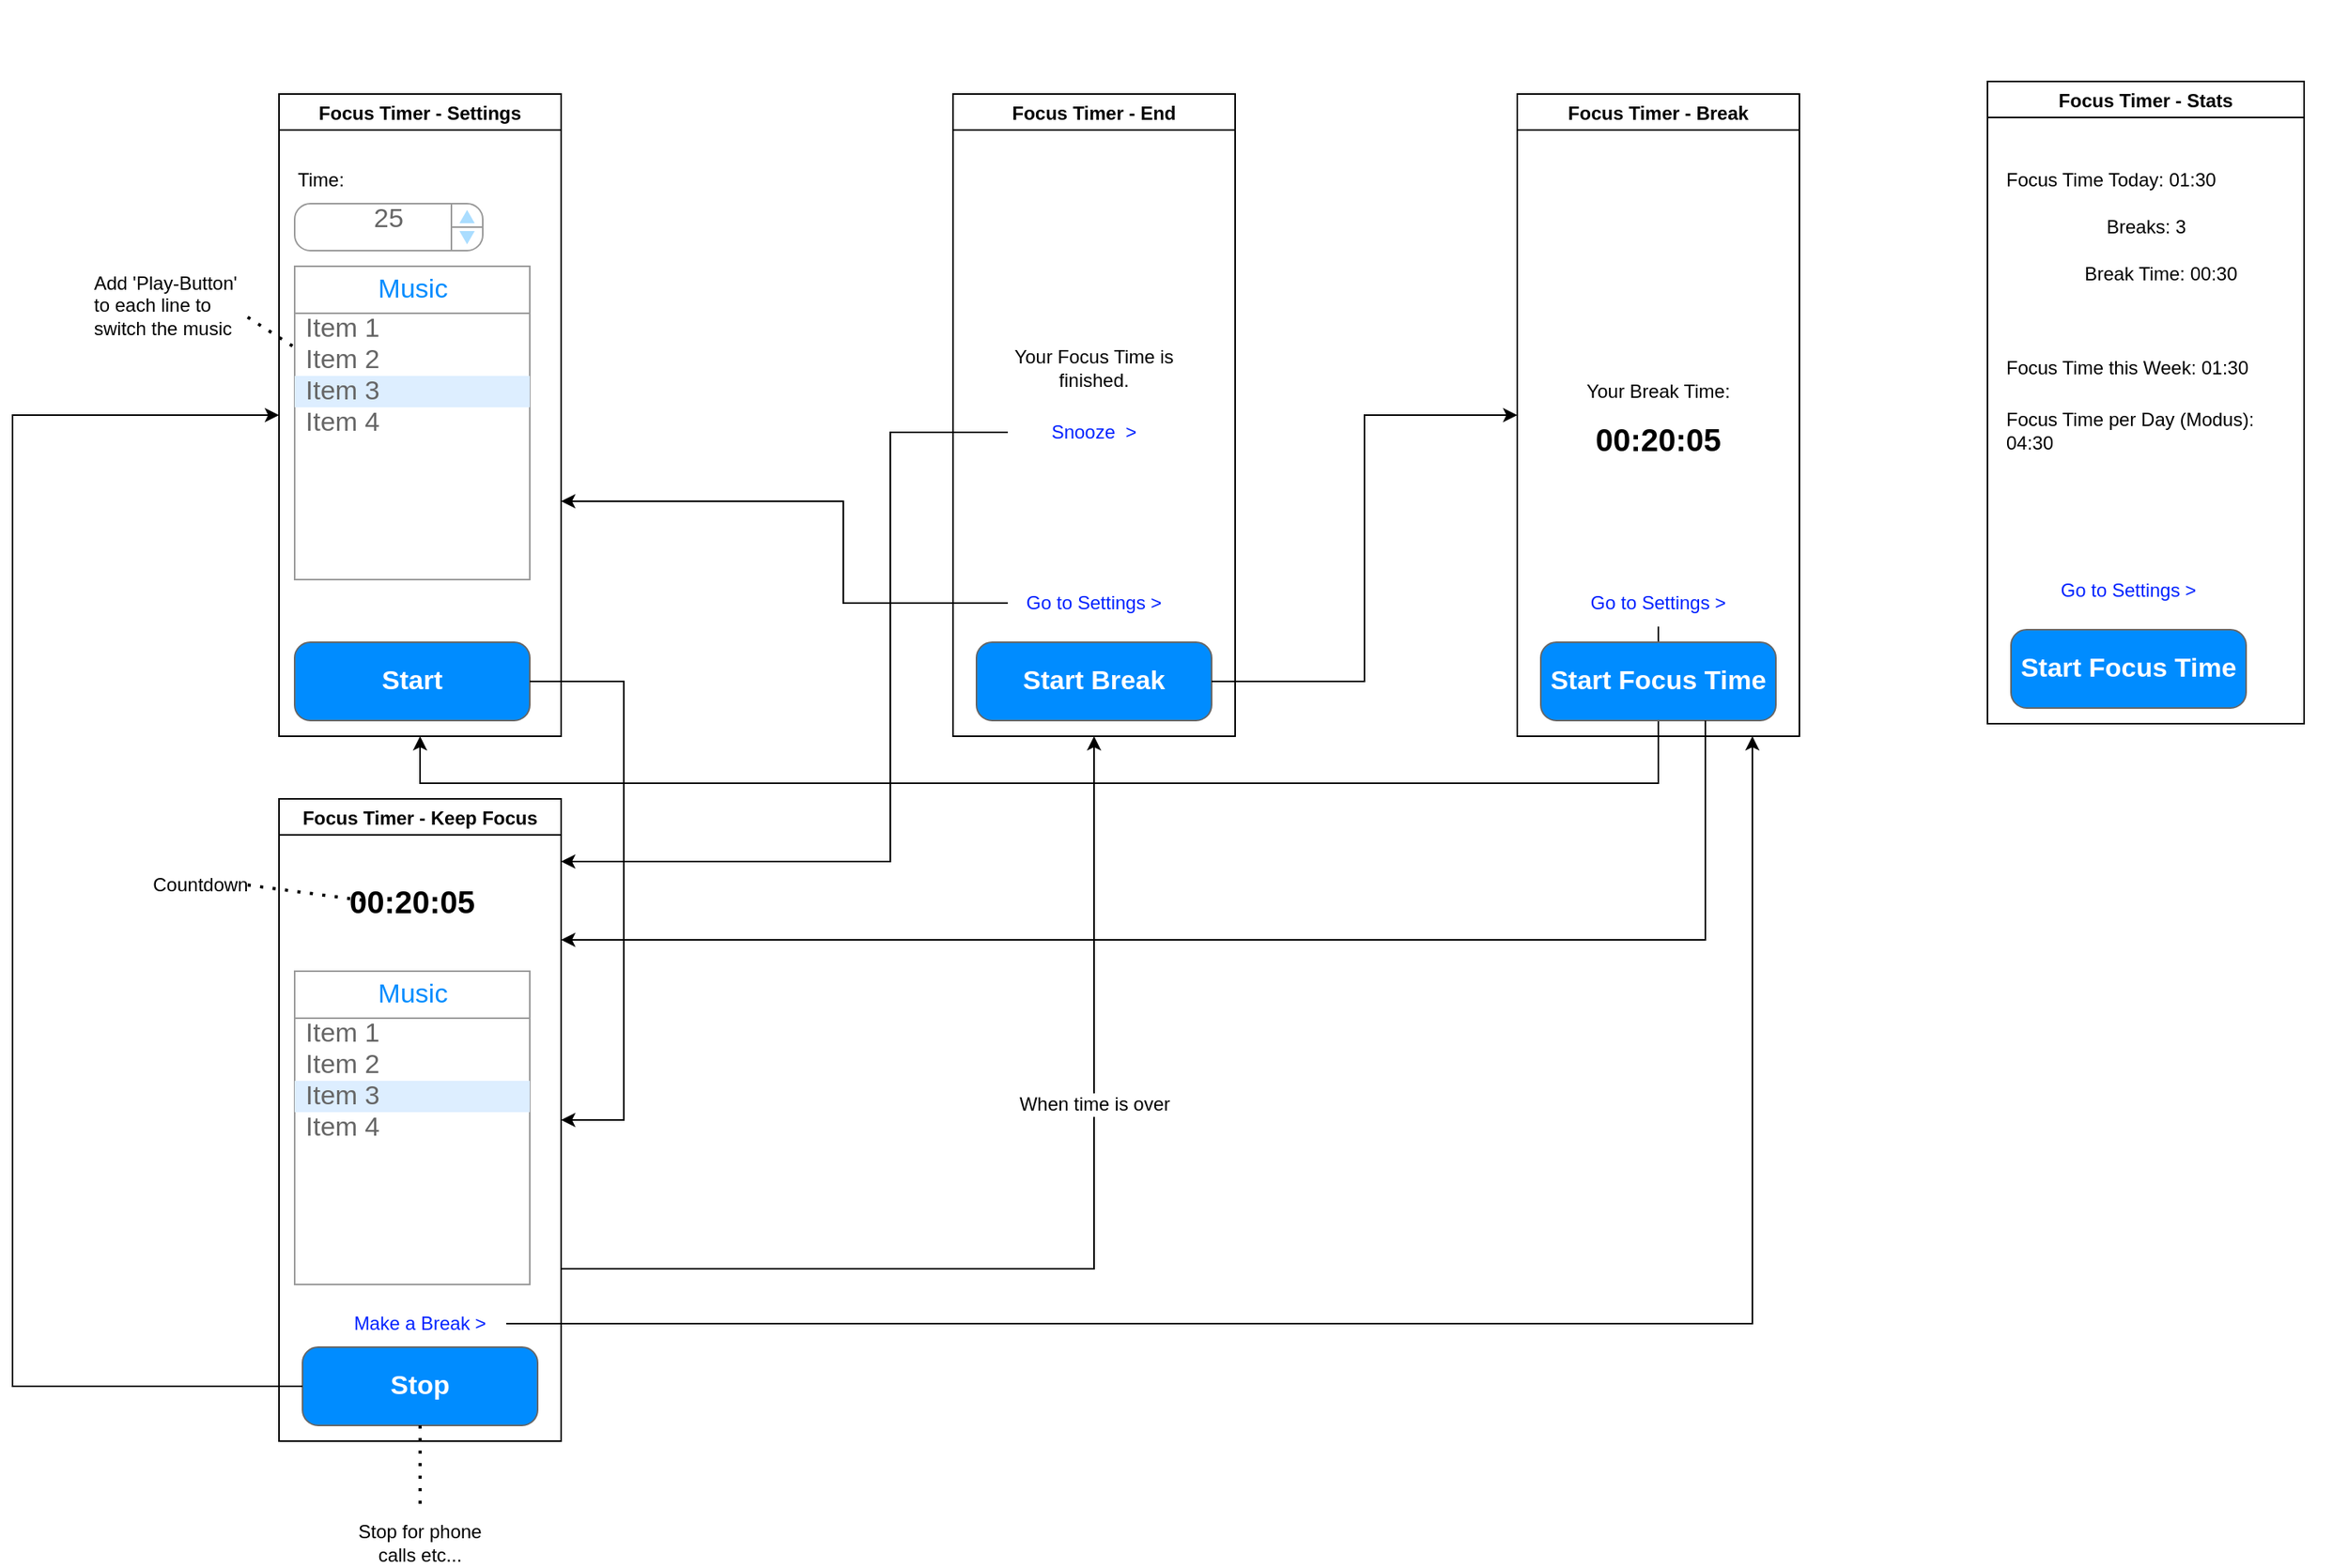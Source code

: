 <mxfile version="20.4.1" type="device"><diagram name="Page-1" id="f1b7ffb7-ca1e-a977-7cf5-a751b3c06c05"><mxGraphModel dx="2248" dy="705" grid="1" gridSize="10" guides="1" tooltips="1" connect="1" arrows="1" fold="1" page="1" pageScale="1" pageWidth="826" pageHeight="1169" background="#ffffff" math="0" shadow="0"><root><mxCell id="0"/><mxCell id="1" parent="0"/><mxCell id="MVP5gotej_pAPhnF4T3n-219" value="" style="endArrow=classic;html=1;rounded=0;fontSize=12;fontColor=#0022FF;align=center;edgeStyle=elbowEdgeStyle;elbow=vertical;" parent="1" source="MVP5gotej_pAPhnF4T3n-218" target="MVP5gotej_pAPhnF4T3n-155" edge="1"><mxGeometry width="50" height="50" relative="1" as="geometry"><mxPoint x="295" y="415" as="sourcePoint"/><mxPoint x="10" y="340" as="targetPoint"/><Array as="points"><mxPoint x="530" y="520"/><mxPoint x="450" y="360"/><mxPoint x="520" y="520"/><mxPoint x="520" y="520"/></Array></mxGeometry></mxCell><mxCell id="MVP5gotej_pAPhnF4T3n-155" value="Focus Timer - Settings" style="swimlane;" parent="1" vertex="1"><mxGeometry x="-180" y="80" width="180" height="410" as="geometry"/></mxCell><mxCell id="MVP5gotej_pAPhnF4T3n-157" value="25" style="strokeWidth=1;shadow=0;dashed=0;align=center;html=1;shape=mxgraph.mockup.forms.spinner;strokeColor=#999999;spinLayout=right;spinStyle=normal;adjStyle=triangle;fillColor=#aaddff;fontSize=17;fontColor=#666666;mainText=;html=1;overflow=fill;" parent="MVP5gotej_pAPhnF4T3n-155" vertex="1"><mxGeometry x="10" y="70" width="120" height="30" as="geometry"/></mxCell><mxCell id="MVP5gotej_pAPhnF4T3n-158" value="Time:" style="text;html=1;strokeColor=none;fillColor=none;align=left;verticalAlign=middle;whiteSpace=wrap;rounded=0;" parent="MVP5gotej_pAPhnF4T3n-155" vertex="1"><mxGeometry x="10" y="40" width="60" height="30" as="geometry"/></mxCell><mxCell id="MVP5gotej_pAPhnF4T3n-165" value="Start" style="strokeWidth=1;shadow=0;dashed=0;align=center;html=1;shape=mxgraph.mockup.buttons.button;strokeColor=#666666;fontColor=#ffffff;mainText=;buttonStyle=round;fontSize=17;fontStyle=1;fillColor=#008cff;whiteSpace=wrap;" parent="MVP5gotej_pAPhnF4T3n-155" vertex="1"><mxGeometry x="10" y="350" width="150" height="50" as="geometry"/></mxCell><mxCell id="MVP5gotej_pAPhnF4T3n-159" value="" style="strokeWidth=1;shadow=0;dashed=0;align=center;html=1;shape=mxgraph.mockup.forms.rrect;rSize=0;strokeColor=#999999;fillColor=#ffffff;" parent="MVP5gotej_pAPhnF4T3n-155" vertex="1"><mxGeometry x="10" y="110" width="150" height="200" as="geometry"/></mxCell><mxCell id="MVP5gotej_pAPhnF4T3n-160" value="Music" style="strokeWidth=1;shadow=0;dashed=0;align=center;html=1;shape=mxgraph.mockup.forms.rrect;rSize=0;strokeColor=#999999;fontColor=#008cff;fontSize=17;fillColor=#ffffff;resizeWidth=1;" parent="MVP5gotej_pAPhnF4T3n-159" vertex="1"><mxGeometry width="150" height="30" relative="1" as="geometry"/></mxCell><mxCell id="MVP5gotej_pAPhnF4T3n-161" value="Item 1" style="strokeWidth=1;shadow=0;dashed=0;align=center;html=1;shape=mxgraph.mockup.forms.anchor;fontSize=17;fontColor=#666666;align=left;spacingLeft=5;resizeWidth=1;" parent="MVP5gotej_pAPhnF4T3n-159" vertex="1"><mxGeometry width="150" height="20" relative="1" as="geometry"><mxPoint y="30" as="offset"/></mxGeometry></mxCell><mxCell id="MVP5gotej_pAPhnF4T3n-162" value="Item 2" style="strokeWidth=1;shadow=0;dashed=0;align=center;html=1;shape=mxgraph.mockup.forms.anchor;fontSize=17;fontColor=#666666;align=left;spacingLeft=5;resizeWidth=1;" parent="MVP5gotej_pAPhnF4T3n-159" vertex="1"><mxGeometry width="150" height="20" relative="1" as="geometry"><mxPoint y="50" as="offset"/></mxGeometry></mxCell><mxCell id="MVP5gotej_pAPhnF4T3n-163" value="Item 3" style="strokeWidth=1;shadow=0;dashed=0;align=center;html=1;shape=mxgraph.mockup.forms.rrect;rSize=0;fontSize=17;fontColor=#666666;align=left;spacingLeft=5;fillColor=#ddeeff;strokeColor=none;resizeWidth=1;" parent="MVP5gotej_pAPhnF4T3n-159" vertex="1"><mxGeometry width="150" height="20" relative="1" as="geometry"><mxPoint y="70" as="offset"/></mxGeometry></mxCell><mxCell id="MVP5gotej_pAPhnF4T3n-164" value="Item 4" style="strokeWidth=1;shadow=0;dashed=0;align=center;html=1;shape=mxgraph.mockup.forms.anchor;fontSize=17;fontColor=#666666;align=left;spacingLeft=5;resizeWidth=1;" parent="MVP5gotej_pAPhnF4T3n-159" vertex="1"><mxGeometry width="150" height="20" relative="1" as="geometry"><mxPoint y="90" as="offset"/></mxGeometry></mxCell><mxCell id="MVP5gotej_pAPhnF4T3n-166" value="Add 'Play-Button' to each line to switch the music" style="text;html=1;strokeColor=none;fillColor=none;align=left;verticalAlign=middle;whiteSpace=wrap;rounded=0;" parent="1" vertex="1"><mxGeometry x="-300" y="200" width="100" height="30" as="geometry"/></mxCell><mxCell id="MVP5gotej_pAPhnF4T3n-167" value="" style="endArrow=none;dashed=1;html=1;dashPattern=1 3;strokeWidth=2;rounded=0;exitX=1;exitY=0.75;exitDx=0;exitDy=0;" parent="1" source="MVP5gotej_pAPhnF4T3n-166" target="MVP5gotej_pAPhnF4T3n-159" edge="1"><mxGeometry width="50" height="50" relative="1" as="geometry"><mxPoint x="-120" y="580" as="sourcePoint"/><mxPoint x="-70" y="530" as="targetPoint"/></mxGeometry></mxCell><mxCell id="MVP5gotej_pAPhnF4T3n-168" value="Focus Timer - Break" style="swimlane;" parent="1" vertex="1"><mxGeometry x="610" y="80" width="180" height="410" as="geometry"/></mxCell><mxCell id="MVP5gotej_pAPhnF4T3n-179" value="Your Break Time:" style="text;html=1;strokeColor=none;fillColor=none;align=center;verticalAlign=middle;whiteSpace=wrap;rounded=0;" parent="MVP5gotej_pAPhnF4T3n-168" vertex="1"><mxGeometry x="35" y="175" width="110" height="30" as="geometry"/></mxCell><mxCell id="MVP5gotej_pAPhnF4T3n-180" value="00:20:05" style="text;html=1;strokeColor=none;fillColor=none;align=center;verticalAlign=middle;whiteSpace=wrap;rounded=0;fontStyle=1;fontSize=20;" parent="MVP5gotej_pAPhnF4T3n-168" vertex="1"><mxGeometry x="60" y="205" width="60" height="30" as="geometry"/></mxCell><mxCell id="MVP5gotej_pAPhnF4T3n-181" value="Start Focus Time" style="strokeWidth=1;shadow=0;dashed=0;align=center;html=1;shape=mxgraph.mockup.buttons.button;strokeColor=#666666;fontColor=#ffffff;mainText=;buttonStyle=round;fontSize=17;fontStyle=1;fillColor=#008cff;whiteSpace=wrap;" parent="MVP5gotej_pAPhnF4T3n-168" vertex="1"><mxGeometry x="15" y="350" width="150" height="50" as="geometry"/></mxCell><mxCell id="MVP5gotej_pAPhnF4T3n-218" value="Go to Settings &amp;gt;" style="text;html=1;strokeColor=none;fillColor=none;align=center;verticalAlign=middle;whiteSpace=wrap;rounded=0;fontSize=12;fontStyle=0;fontColor=#0022FF;" parent="MVP5gotej_pAPhnF4T3n-168" vertex="1"><mxGeometry x="35" y="310" width="110" height="30" as="geometry"/></mxCell><mxCell id="MVP5gotej_pAPhnF4T3n-186" value="Focus Timer - Keep Focus" style="swimlane;" parent="1" vertex="1"><mxGeometry x="-180" y="530" width="180" height="410" as="geometry"/></mxCell><mxCell id="MVP5gotej_pAPhnF4T3n-189" value="Stop" style="strokeWidth=1;shadow=0;dashed=0;align=center;html=1;shape=mxgraph.mockup.buttons.button;strokeColor=#666666;fontColor=#ffffff;mainText=;buttonStyle=round;fontSize=17;fontStyle=1;fillColor=#008cff;whiteSpace=wrap;" parent="MVP5gotej_pAPhnF4T3n-186" vertex="1"><mxGeometry x="15" y="350" width="150" height="50" as="geometry"/></mxCell><mxCell id="MVP5gotej_pAPhnF4T3n-190" value="" style="strokeWidth=1;shadow=0;dashed=0;align=center;html=1;shape=mxgraph.mockup.forms.rrect;rSize=0;strokeColor=#999999;fillColor=#ffffff;" parent="MVP5gotej_pAPhnF4T3n-186" vertex="1"><mxGeometry x="10" y="110" width="150" height="200" as="geometry"/></mxCell><mxCell id="MVP5gotej_pAPhnF4T3n-191" value="Music" style="strokeWidth=1;shadow=0;dashed=0;align=center;html=1;shape=mxgraph.mockup.forms.rrect;rSize=0;strokeColor=#999999;fontColor=#008cff;fontSize=17;fillColor=#ffffff;resizeWidth=1;" parent="MVP5gotej_pAPhnF4T3n-190" vertex="1"><mxGeometry width="150" height="30" relative="1" as="geometry"/></mxCell><mxCell id="MVP5gotej_pAPhnF4T3n-192" value="Item 1" style="strokeWidth=1;shadow=0;dashed=0;align=center;html=1;shape=mxgraph.mockup.forms.anchor;fontSize=17;fontColor=#666666;align=left;spacingLeft=5;resizeWidth=1;" parent="MVP5gotej_pAPhnF4T3n-190" vertex="1"><mxGeometry width="150" height="20" relative="1" as="geometry"><mxPoint y="30" as="offset"/></mxGeometry></mxCell><mxCell id="MVP5gotej_pAPhnF4T3n-193" value="Item 2" style="strokeWidth=1;shadow=0;dashed=0;align=center;html=1;shape=mxgraph.mockup.forms.anchor;fontSize=17;fontColor=#666666;align=left;spacingLeft=5;resizeWidth=1;" parent="MVP5gotej_pAPhnF4T3n-190" vertex="1"><mxGeometry width="150" height="20" relative="1" as="geometry"><mxPoint y="50" as="offset"/></mxGeometry></mxCell><mxCell id="MVP5gotej_pAPhnF4T3n-194" value="Item 3" style="strokeWidth=1;shadow=0;dashed=0;align=center;html=1;shape=mxgraph.mockup.forms.rrect;rSize=0;fontSize=17;fontColor=#666666;align=left;spacingLeft=5;fillColor=#ddeeff;strokeColor=none;resizeWidth=1;" parent="MVP5gotej_pAPhnF4T3n-190" vertex="1"><mxGeometry width="150" height="20" relative="1" as="geometry"><mxPoint y="70" as="offset"/></mxGeometry></mxCell><mxCell id="MVP5gotej_pAPhnF4T3n-195" value="Item 4" style="strokeWidth=1;shadow=0;dashed=0;align=center;html=1;shape=mxgraph.mockup.forms.anchor;fontSize=17;fontColor=#666666;align=left;spacingLeft=5;resizeWidth=1;" parent="MVP5gotej_pAPhnF4T3n-190" vertex="1"><mxGeometry width="150" height="20" relative="1" as="geometry"><mxPoint y="90" as="offset"/></mxGeometry></mxCell><mxCell id="MVP5gotej_pAPhnF4T3n-200" value="00:20:05" style="text;html=1;strokeColor=none;fillColor=none;align=center;verticalAlign=middle;whiteSpace=wrap;rounded=0;fontStyle=1;fontSize=20;" parent="MVP5gotej_pAPhnF4T3n-186" vertex="1"><mxGeometry x="55" y="50" width="60" height="30" as="geometry"/></mxCell><mxCell id="MVP5gotej_pAPhnF4T3n-231" value="Make a Break &amp;gt;" style="text;html=1;strokeColor=none;fillColor=none;align=center;verticalAlign=middle;whiteSpace=wrap;rounded=0;fontSize=12;fontStyle=0;fontColor=#0022FF;" parent="MVP5gotej_pAPhnF4T3n-186" vertex="1"><mxGeometry x="35" y="320" width="110" height="30" as="geometry"/></mxCell><mxCell id="MVP5gotej_pAPhnF4T3n-199" value="" style="endArrow=classic;html=1;rounded=0;fontSize=20;edgeStyle=orthogonalEdgeStyle;" parent="1" source="MVP5gotej_pAPhnF4T3n-231" target="MVP5gotej_pAPhnF4T3n-168" edge="1"><mxGeometry width="50" height="50" relative="1" as="geometry"><mxPoint x="90" y="580" as="sourcePoint"/><mxPoint x="140" y="530" as="targetPoint"/><Array as="points"><mxPoint x="760" y="865"/></Array></mxGeometry></mxCell><mxCell id="MVP5gotej_pAPhnF4T3n-201" value="Countdown" style="text;html=1;strokeColor=none;fillColor=none;align=center;verticalAlign=middle;whiteSpace=wrap;rounded=0;fontSize=12;" parent="1" vertex="1"><mxGeometry x="-260" y="570" width="60" height="30" as="geometry"/></mxCell><mxCell id="MVP5gotej_pAPhnF4T3n-204" value="" style="endArrow=none;dashed=1;html=1;dashPattern=1 3;strokeWidth=2;rounded=0;fontSize=12;exitX=1;exitY=0.5;exitDx=0;exitDy=0;entryX=0;entryY=0.5;entryDx=0;entryDy=0;" parent="1" source="MVP5gotej_pAPhnF4T3n-201" target="MVP5gotej_pAPhnF4T3n-200" edge="1"><mxGeometry width="50" height="50" relative="1" as="geometry"><mxPoint x="80" y="720" as="sourcePoint"/><mxPoint x="130" y="670" as="targetPoint"/></mxGeometry></mxCell><mxCell id="MVP5gotej_pAPhnF4T3n-205" value="" style="endArrow=classic;html=1;rounded=0;fontSize=12;edgeStyle=elbowEdgeStyle;" parent="1" source="MVP5gotej_pAPhnF4T3n-165" target="MVP5gotej_pAPhnF4T3n-186" edge="1"><mxGeometry width="50" height="50" relative="1" as="geometry"><mxPoint x="80" y="550" as="sourcePoint"/><mxPoint x="130" y="500" as="targetPoint"/><Array as="points"><mxPoint x="40" y="370"/></Array></mxGeometry></mxCell><mxCell id="MVP5gotej_pAPhnF4T3n-207" value="Focus Timer - End" style="swimlane;" parent="1" vertex="1"><mxGeometry x="250" y="80" width="180" height="410" as="geometry"/></mxCell><mxCell id="MVP5gotej_pAPhnF4T3n-208" value="Your Focus Time is finished." style="text;html=1;strokeColor=none;fillColor=none;align=center;verticalAlign=middle;whiteSpace=wrap;rounded=0;" parent="MVP5gotej_pAPhnF4T3n-207" vertex="1"><mxGeometry x="35" y="160" width="110" height="30" as="geometry"/></mxCell><mxCell id="MVP5gotej_pAPhnF4T3n-210" value="Start Break" style="strokeWidth=1;shadow=0;dashed=0;align=center;html=1;shape=mxgraph.mockup.buttons.button;strokeColor=#666666;fontColor=#ffffff;mainText=;buttonStyle=round;fontSize=17;fontStyle=1;fillColor=#008cff;whiteSpace=wrap;" parent="MVP5gotej_pAPhnF4T3n-207" vertex="1"><mxGeometry x="15" y="350" width="150" height="50" as="geometry"/></mxCell><mxCell id="MVP5gotej_pAPhnF4T3n-212" value="Go to Settings &amp;gt;" style="text;html=1;strokeColor=none;fillColor=none;align=center;verticalAlign=middle;whiteSpace=wrap;rounded=0;fontSize=12;fontStyle=0;fontColor=#0022FF;" parent="MVP5gotej_pAPhnF4T3n-207" vertex="1"><mxGeometry x="35" y="310" width="110" height="30" as="geometry"/></mxCell><mxCell id="TDfAbqtwtTDkD66b4viC-1" value="Snooze&amp;nbsp; &amp;gt;" style="text;html=1;strokeColor=none;fillColor=none;align=center;verticalAlign=middle;whiteSpace=wrap;rounded=0;fontSize=12;fontStyle=0;fontColor=#0022FF;" vertex="1" parent="MVP5gotej_pAPhnF4T3n-207"><mxGeometry x="35" y="201" width="110" height="30" as="geometry"/></mxCell><mxCell id="MVP5gotej_pAPhnF4T3n-216" value="" style="endArrow=classic;html=1;rounded=0;fontSize=12;fontColor=#0022FF;align=center;edgeStyle=elbowEdgeStyle;" parent="1" source="MVP5gotej_pAPhnF4T3n-212" target="MVP5gotej_pAPhnF4T3n-155" edge="1"><mxGeometry width="50" height="50" relative="1" as="geometry"><mxPoint x="200" y="520" as="sourcePoint"/><mxPoint x="250" y="470" as="targetPoint"/><Array as="points"><mxPoint x="180" y="340"/></Array></mxGeometry></mxCell><mxCell id="MVP5gotej_pAPhnF4T3n-217" value="" style="endArrow=classic;html=1;rounded=0;fontSize=12;fontColor=#0022FF;edgeStyle=orthogonalEdgeStyle;" parent="1" source="MVP5gotej_pAPhnF4T3n-210" target="MVP5gotej_pAPhnF4T3n-168" edge="1"><mxGeometry width="50" height="50" relative="1" as="geometry"><mxPoint x="510" y="610" as="sourcePoint"/><mxPoint x="560" y="560" as="targetPoint"/></mxGeometry></mxCell><mxCell id="MVP5gotej_pAPhnF4T3n-220" value="" style="endArrow=classic;html=1;rounded=0;fontSize=12;fontColor=#0022FF;elbow=vertical;edgeStyle=elbowEdgeStyle;" parent="1" source="MVP5gotej_pAPhnF4T3n-181" target="MVP5gotej_pAPhnF4T3n-186" edge="1"><mxGeometry width="50" height="50" relative="1" as="geometry"><mxPoint x="510" y="660" as="sourcePoint"/><mxPoint x="560" y="610" as="targetPoint"/><Array as="points"><mxPoint x="730" y="620"/><mxPoint x="330" y="670"/></Array></mxGeometry></mxCell><mxCell id="MVP5gotej_pAPhnF4T3n-221" value="" style="endArrow=classic;html=1;rounded=0;fontSize=12;fontColor=#0022FF;entryX=0.5;entryY=1;entryDx=0;entryDy=0;edgeStyle=elbowEdgeStyle;" parent="1" source="MVP5gotej_pAPhnF4T3n-186" target="MVP5gotej_pAPhnF4T3n-207" edge="1"><mxGeometry width="50" height="50" relative="1" as="geometry"><mxPoint x="350" y="790" as="sourcePoint"/><mxPoint x="400" y="740" as="targetPoint"/><Array as="points"><mxPoint x="340" y="830"/><mxPoint x="340" y="600"/></Array></mxGeometry></mxCell><mxCell id="MVP5gotej_pAPhnF4T3n-222" value="When time is over" style="edgeLabel;html=1;align=center;verticalAlign=middle;resizable=0;points=[];fontSize=12;fontColor=#000000;" parent="MVP5gotej_pAPhnF4T3n-221" vertex="1" connectable="0"><mxGeometry x="0.309" relative="1" as="geometry"><mxPoint as="offset"/></mxGeometry></mxCell><mxCell id="MVP5gotej_pAPhnF4T3n-223" value="" style="shape=image;html=1;verticalAlign=top;verticalLabelPosition=bottom;labelBackgroundColor=#ffffff;imageAspect=0;aspect=fixed;image=https://cdn2.iconfinder.com/data/icons/user-interface-169/32/bell-128.png;fontSize=12;fontColor=#000000;" parent="1" vertex="1"><mxGeometry x="314" y="20" width="52" height="52" as="geometry"/></mxCell><mxCell id="MVP5gotej_pAPhnF4T3n-232" value="Stop for phone calls etc..." style="text;html=1;strokeColor=none;fillColor=none;align=center;verticalAlign=middle;whiteSpace=wrap;rounded=0;fontSize=12;fontColor=#000000;" parent="1" vertex="1"><mxGeometry x="-135" y="990" width="90" height="30" as="geometry"/></mxCell><mxCell id="MVP5gotej_pAPhnF4T3n-234" value="" style="endArrow=none;dashed=1;html=1;dashPattern=1 3;strokeWidth=2;rounded=0;fontSize=12;fontColor=#000000;" parent="1" target="MVP5gotej_pAPhnF4T3n-189" edge="1"><mxGeometry width="50" height="50" relative="1" as="geometry"><mxPoint x="-90" y="980" as="sourcePoint"/><mxPoint x="440" y="740" as="targetPoint"/></mxGeometry></mxCell><mxCell id="hmSVjqWT71PVAOj1vNmM-1" value="Focus Timer - Stats" style="swimlane;" parent="1" vertex="1"><mxGeometry x="910" y="72" width="202" height="410" as="geometry"/></mxCell><mxCell id="hmSVjqWT71PVAOj1vNmM-4" value="Start Focus Time" style="strokeWidth=1;shadow=0;dashed=0;align=center;html=1;shape=mxgraph.mockup.buttons.button;strokeColor=#666666;fontColor=#ffffff;mainText=;buttonStyle=round;fontSize=17;fontStyle=1;fillColor=#008cff;whiteSpace=wrap;" parent="hmSVjqWT71PVAOj1vNmM-1" vertex="1"><mxGeometry x="15" y="350" width="150" height="50" as="geometry"/></mxCell><mxCell id="hmSVjqWT71PVAOj1vNmM-5" value="Go to Settings &amp;gt;" style="text;html=1;strokeColor=none;fillColor=none;align=center;verticalAlign=middle;whiteSpace=wrap;rounded=0;fontSize=12;fontStyle=0;fontColor=#0022FF;" parent="hmSVjqWT71PVAOj1vNmM-1" vertex="1"><mxGeometry x="35" y="310" width="110" height="30" as="geometry"/></mxCell><mxCell id="hmSVjqWT71PVAOj1vNmM-6" value="Focus Time Today: 01:30" style="text;html=1;strokeColor=none;fillColor=none;align=left;verticalAlign=middle;whiteSpace=wrap;rounded=0;" parent="hmSVjqWT71PVAOj1vNmM-1" vertex="1"><mxGeometry x="10" y="48" width="155" height="30" as="geometry"/></mxCell><mxCell id="hmSVjqWT71PVAOj1vNmM-7" value="Break Time: 00:30" style="text;html=1;strokeColor=none;fillColor=none;align=left;verticalAlign=middle;whiteSpace=wrap;rounded=0;" parent="hmSVjqWT71PVAOj1vNmM-1" vertex="1"><mxGeometry x="60" y="108" width="155" height="30" as="geometry"/></mxCell><mxCell id="hmSVjqWT71PVAOj1vNmM-8" value="Breaks: 3" style="text;html=1;strokeColor=none;fillColor=none;align=left;verticalAlign=middle;whiteSpace=wrap;rounded=0;" parent="hmSVjqWT71PVAOj1vNmM-1" vertex="1"><mxGeometry x="74" y="78" width="155" height="30" as="geometry"/></mxCell><mxCell id="hmSVjqWT71PVAOj1vNmM-9" value="Focus Time this Week: 01:30" style="text;html=1;strokeColor=none;fillColor=none;align=left;verticalAlign=middle;whiteSpace=wrap;rounded=0;" parent="hmSVjqWT71PVAOj1vNmM-1" vertex="1"><mxGeometry x="10" y="168" width="180" height="30" as="geometry"/></mxCell><mxCell id="hmSVjqWT71PVAOj1vNmM-10" value="Focus Time per Day (Modus): 04:30" style="text;html=1;strokeColor=none;fillColor=none;align=left;verticalAlign=middle;whiteSpace=wrap;rounded=0;" parent="hmSVjqWT71PVAOj1vNmM-1" vertex="1"><mxGeometry x="10" y="208" width="180" height="30" as="geometry"/></mxCell><mxCell id="hmSVjqWT71PVAOj1vNmM-11" value="" style="endArrow=classic;html=1;rounded=0;edgeStyle=elbowEdgeStyle;" parent="1" source="MVP5gotej_pAPhnF4T3n-189" target="MVP5gotej_pAPhnF4T3n-155" edge="1"><mxGeometry width="50" height="50" relative="1" as="geometry"><mxPoint x="230" y="1010" as="sourcePoint"/><mxPoint x="360" y="302" as="targetPoint"/><Array as="points"><mxPoint x="-350" y="570"/><mxPoint x="390" y="610"/></Array></mxGeometry></mxCell><mxCell id="TDfAbqtwtTDkD66b4viC-2" value="" style="endArrow=classic;html=1;rounded=0;edgeStyle=orthogonalEdgeStyle;" edge="1" parent="1" source="TDfAbqtwtTDkD66b4viC-1" target="MVP5gotej_pAPhnF4T3n-186"><mxGeometry width="50" height="50" relative="1" as="geometry"><mxPoint x="500" y="710" as="sourcePoint"/><mxPoint x="550" y="660" as="targetPoint"/><Array as="points"><mxPoint x="210" y="296"/><mxPoint x="210" y="570"/></Array></mxGeometry></mxCell></root></mxGraphModel></diagram></mxfile>